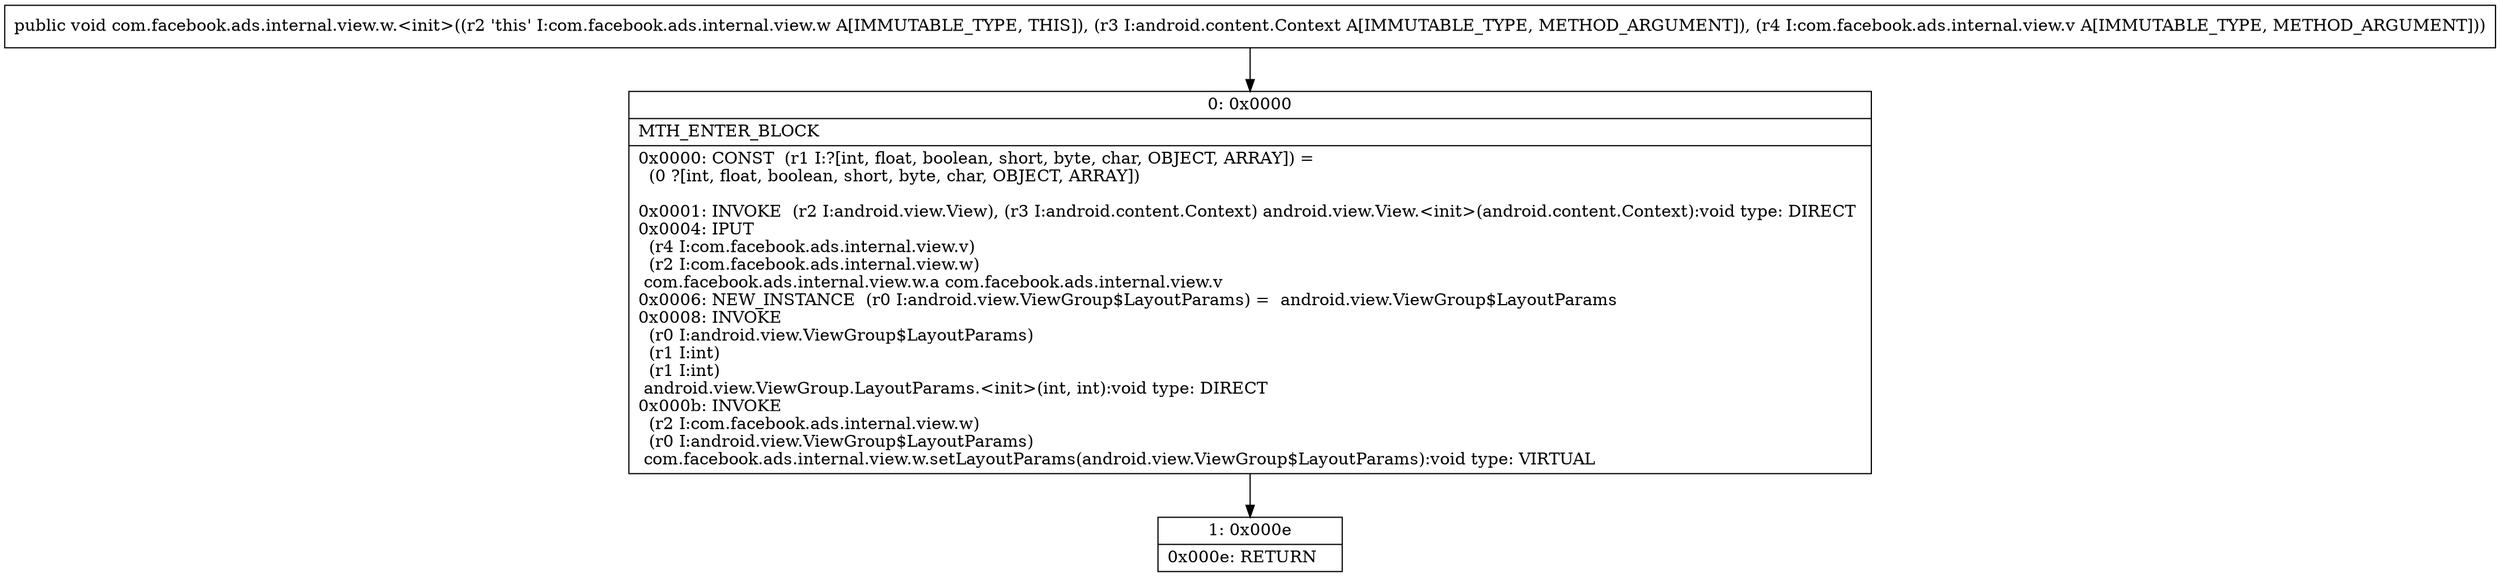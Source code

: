 digraph "CFG forcom.facebook.ads.internal.view.w.\<init\>(Landroid\/content\/Context;Lcom\/facebook\/ads\/internal\/view\/v;)V" {
Node_0 [shape=record,label="{0\:\ 0x0000|MTH_ENTER_BLOCK\l|0x0000: CONST  (r1 I:?[int, float, boolean, short, byte, char, OBJECT, ARRAY]) = \l  (0 ?[int, float, boolean, short, byte, char, OBJECT, ARRAY])\l \l0x0001: INVOKE  (r2 I:android.view.View), (r3 I:android.content.Context) android.view.View.\<init\>(android.content.Context):void type: DIRECT \l0x0004: IPUT  \l  (r4 I:com.facebook.ads.internal.view.v)\l  (r2 I:com.facebook.ads.internal.view.w)\l com.facebook.ads.internal.view.w.a com.facebook.ads.internal.view.v \l0x0006: NEW_INSTANCE  (r0 I:android.view.ViewGroup$LayoutParams) =  android.view.ViewGroup$LayoutParams \l0x0008: INVOKE  \l  (r0 I:android.view.ViewGroup$LayoutParams)\l  (r1 I:int)\l  (r1 I:int)\l android.view.ViewGroup.LayoutParams.\<init\>(int, int):void type: DIRECT \l0x000b: INVOKE  \l  (r2 I:com.facebook.ads.internal.view.w)\l  (r0 I:android.view.ViewGroup$LayoutParams)\l com.facebook.ads.internal.view.w.setLayoutParams(android.view.ViewGroup$LayoutParams):void type: VIRTUAL \l}"];
Node_1 [shape=record,label="{1\:\ 0x000e|0x000e: RETURN   \l}"];
MethodNode[shape=record,label="{public void com.facebook.ads.internal.view.w.\<init\>((r2 'this' I:com.facebook.ads.internal.view.w A[IMMUTABLE_TYPE, THIS]), (r3 I:android.content.Context A[IMMUTABLE_TYPE, METHOD_ARGUMENT]), (r4 I:com.facebook.ads.internal.view.v A[IMMUTABLE_TYPE, METHOD_ARGUMENT])) }"];
MethodNode -> Node_0;
Node_0 -> Node_1;
}

